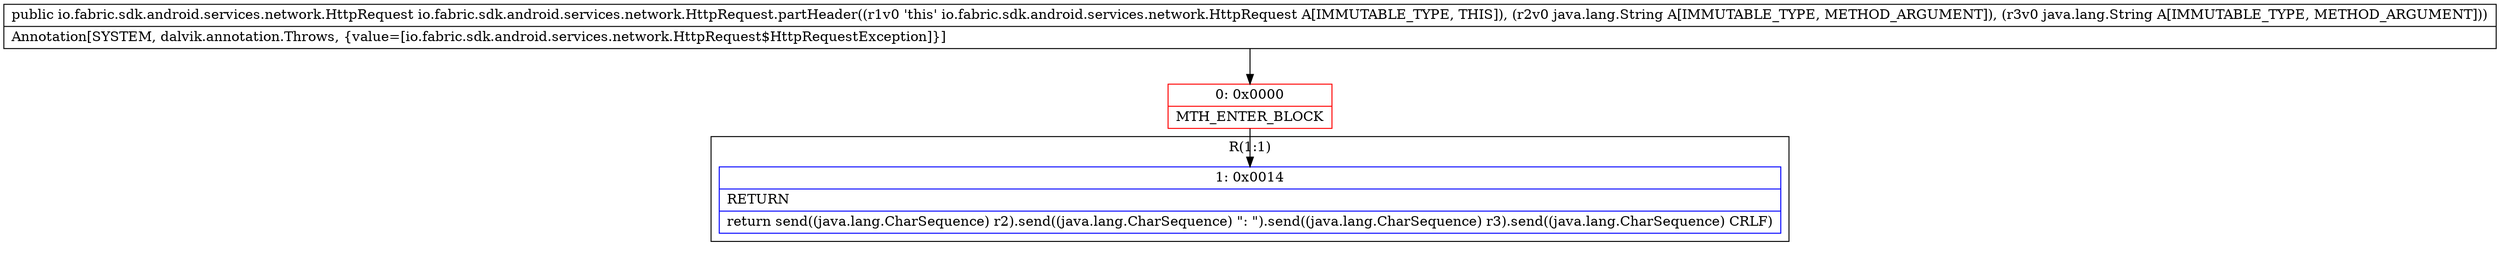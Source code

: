 digraph "CFG forio.fabric.sdk.android.services.network.HttpRequest.partHeader(Ljava\/lang\/String;Ljava\/lang\/String;)Lio\/fabric\/sdk\/android\/services\/network\/HttpRequest;" {
subgraph cluster_Region_523151763 {
label = "R(1:1)";
node [shape=record,color=blue];
Node_1 [shape=record,label="{1\:\ 0x0014|RETURN\l|return send((java.lang.CharSequence) r2).send((java.lang.CharSequence) \": \").send((java.lang.CharSequence) r3).send((java.lang.CharSequence) CRLF)\l}"];
}
Node_0 [shape=record,color=red,label="{0\:\ 0x0000|MTH_ENTER_BLOCK\l}"];
MethodNode[shape=record,label="{public io.fabric.sdk.android.services.network.HttpRequest io.fabric.sdk.android.services.network.HttpRequest.partHeader((r1v0 'this' io.fabric.sdk.android.services.network.HttpRequest A[IMMUTABLE_TYPE, THIS]), (r2v0 java.lang.String A[IMMUTABLE_TYPE, METHOD_ARGUMENT]), (r3v0 java.lang.String A[IMMUTABLE_TYPE, METHOD_ARGUMENT]))  | Annotation[SYSTEM, dalvik.annotation.Throws, \{value=[io.fabric.sdk.android.services.network.HttpRequest$HttpRequestException]\}]\l}"];
MethodNode -> Node_0;
Node_0 -> Node_1;
}

